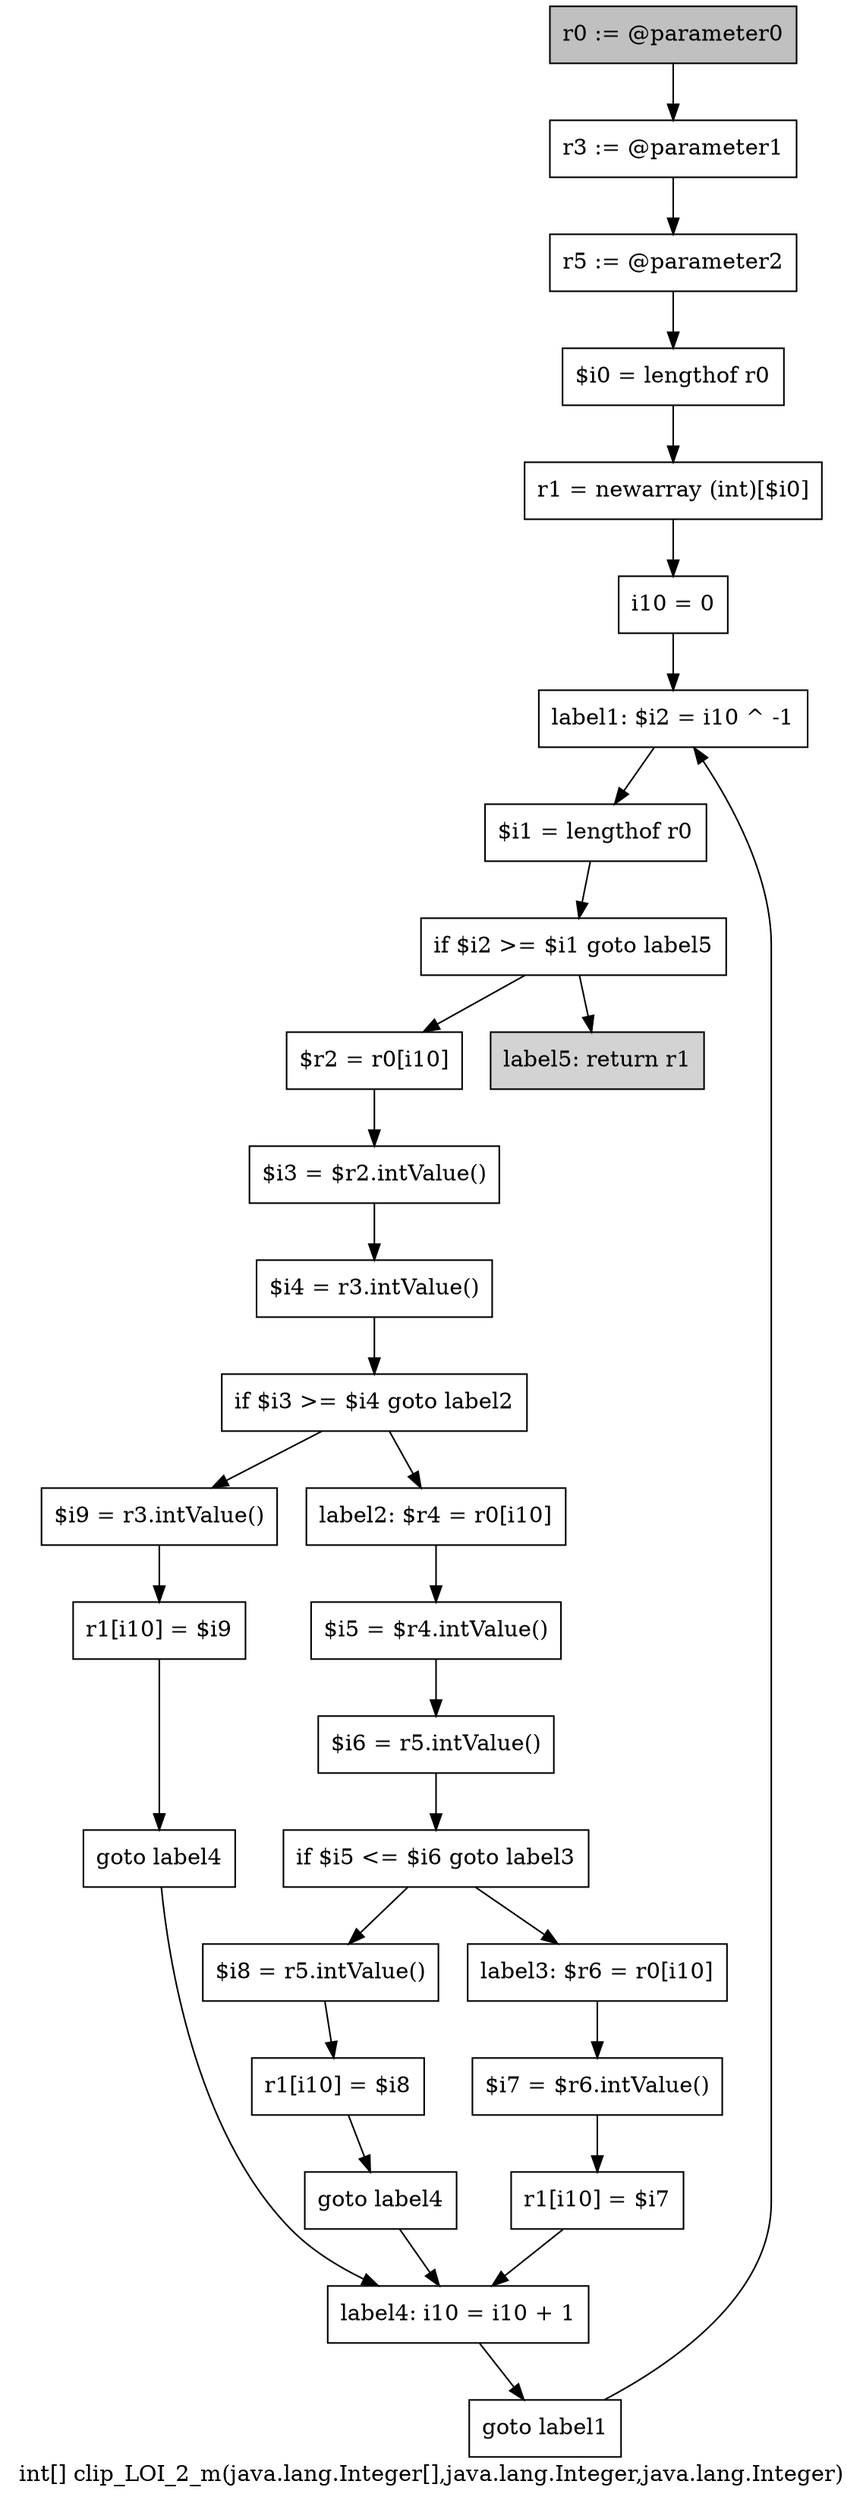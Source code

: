 digraph "int[] clip_LOI_2_m(java.lang.Integer[],java.lang.Integer,java.lang.Integer)" {
    label="int[] clip_LOI_2_m(java.lang.Integer[],java.lang.Integer,java.lang.Integer)";
    node [shape=box];
    "0" [style=filled,fillcolor=gray,label="r0 := @parameter0",];
    "1" [label="r3 := @parameter1",];
    "0"->"1";
    "2" [label="r5 := @parameter2",];
    "1"->"2";
    "3" [label="$i0 = lengthof r0",];
    "2"->"3";
    "4" [label="r1 = newarray (int)[$i0]",];
    "3"->"4";
    "5" [label="i10 = 0",];
    "4"->"5";
    "6" [label="label1: $i2 = i10 ^ -1",];
    "5"->"6";
    "7" [label="$i1 = lengthof r0",];
    "6"->"7";
    "8" [label="if $i2 >= $i1 goto label5",];
    "7"->"8";
    "9" [label="$r2 = r0[i10]",];
    "8"->"9";
    "28" [style=filled,fillcolor=lightgray,label="label5: return r1",];
    "8"->"28";
    "10" [label="$i3 = $r2.intValue()",];
    "9"->"10";
    "11" [label="$i4 = r3.intValue()",];
    "10"->"11";
    "12" [label="if $i3 >= $i4 goto label2",];
    "11"->"12";
    "13" [label="$i9 = r3.intValue()",];
    "12"->"13";
    "16" [label="label2: $r4 = r0[i10]",];
    "12"->"16";
    "14" [label="r1[i10] = $i9",];
    "13"->"14";
    "15" [label="goto label4",];
    "14"->"15";
    "26" [label="label4: i10 = i10 + 1",];
    "15"->"26";
    "17" [label="$i5 = $r4.intValue()",];
    "16"->"17";
    "18" [label="$i6 = r5.intValue()",];
    "17"->"18";
    "19" [label="if $i5 <= $i6 goto label3",];
    "18"->"19";
    "20" [label="$i8 = r5.intValue()",];
    "19"->"20";
    "23" [label="label3: $r6 = r0[i10]",];
    "19"->"23";
    "21" [label="r1[i10] = $i8",];
    "20"->"21";
    "22" [label="goto label4",];
    "21"->"22";
    "22"->"26";
    "24" [label="$i7 = $r6.intValue()",];
    "23"->"24";
    "25" [label="r1[i10] = $i7",];
    "24"->"25";
    "25"->"26";
    "27" [label="goto label1",];
    "26"->"27";
    "27"->"6";
}

